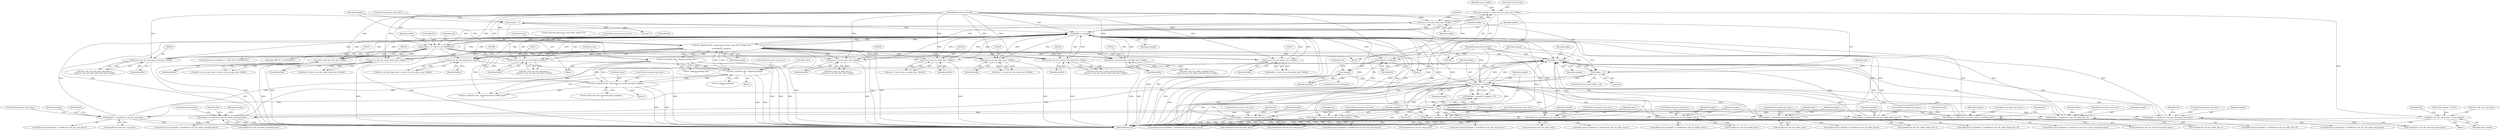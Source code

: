 digraph "0_linux_2e1c42391ff2556387b3cb6308b24f6f65619feb@pointer" {
"1000221" [label="(Call,union_header = (struct usb_cdc_union_desc *)buffer)"];
"1000223" [label="(Call,(struct usb_cdc_union_desc *)buffer)"];
"1000186" [label="(Call,buffer[1] != USB_DT_CS_INTERFACE)"];
"1000429" [label="(Call,buffer += elength)"];
"1000325" [label="(Call,elength < sizeof(struct usb_cdc_mdlm_desc *))"];
"1000171" [label="(Call,buflen < elength)"];
"1000146" [label="(Call,buflen > 0)"];
"1000426" [label="(Call,buflen -= elength)"];
"1000295" [label="(Call,elength < sizeof(struct usb_cdc_call_mgmt_descriptor))"];
"1000174" [label="(Call,elength < 3)"];
"1000391" [label="(Call,elength < sizeof(struct usb_cdc_mbim_extended_desc))"];
"1000310" [label="(Call,elength < sizeof(struct usb_cdc_dmm_desc))"];
"1000165" [label="(Call,elength = 1)"];
"1000262" [label="(Call,elength < sizeof(struct usb_cdc_acm_descriptor))"];
"1000206" [label="(Call,elength < sizeof(struct usb_cdc_union_desc))"];
"1000277" [label="(Call,elength != sizeof(struct usb_cdc_ether_desc))"];
"1000244" [label="(Call,elength != sizeof(struct usb_cdc_header_desc))"];
"1000376" [label="(Call,elength < sizeof(struct usb_cdc_mbim_desc))"];
"1000343" [label="(Call,elength < sizeof(struct usb_cdc_mdlm_detail_desc *))"];
"1000229" [label="(Call,elength < sizeof(struct usb_cdc_country_functional_desc))"];
"1000412" [label="(Call,dev_dbg(&intf->dev, \"Ignoring descriptor: type %02x, length %ud\n\",\n\t\t\t\t\tbuffer[2], elength))"];
"1000159" [label="(Call,dev_err(&intf->dev, \"skipping garbage byte\n\"))"];
"1000192" [label="(Call,dev_err(&intf->dev, \"skipping garbage\n\"))"];
"1000214" [label="(Call,dev_err(&intf->dev, \"More than one union descriptor, skipping ...\n\"))"];
"1000107" [label="(MethodParameterIn,u8 *buffer)"];
"1000361" [label="(Call,elength < sizeof(struct usb_cdc_ncm_desc))"];
"1000108" [label="(MethodParameterIn,int buflen)"];
"1000156" [label="(Call,!elength)"];
"1000150" [label="(Call,elength = buffer[0])"];
"1000355" [label="(Call,(struct usb_cdc_mdlm_detail_desc *)buffer)"];
"1000385" [label="(Call,(struct usb_cdc_mbim_desc *)buffer)"];
"1000271" [label="(Call,(struct usb_cdc_acm_descriptor *)buffer)"];
"1000319" [label="(Call,(struct usb_cdc_dmm_desc *)buffer)"];
"1000337" [label="(Call,(struct usb_cdc_mdlm_desc *)buffer)"];
"1000289" [label="(Call,(struct usb_cdc_ether_desc *)buffer)"];
"1000238" [label="(Call,(struct usb_cdc_country_functional_desc *)buffer)"];
"1000400" [label="(Call,(struct usb_cdc_mbim_extended_desc *)buffer)"];
"1000256" [label="(Call,(struct usb_cdc_header_desc *)buffer)"];
"1000304" [label="(Call,(struct usb_cdc_call_mgmt_descriptor *)buffer)"];
"1000370" [label="(Call,(struct usb_cdc_ncm_desc *)buffer)"];
"1000432" [label="(Call,hdr->usb_cdc_union_desc = union_header)"];
"1000281" [label="(ControlStructure,goto next_desc;)"];
"1000321" [label="(Identifier,buffer)"];
"1000222" [label="(Identifier,union_header)"];
"1000273" [label="(Identifier,buffer)"];
"1000312" [label="(Call,sizeof(struct usb_cdc_dmm_desc))"];
"1000240" [label="(Identifier,buffer)"];
"1000192" [label="(Call,dev_err(&intf->dev, \"skipping garbage\n\"))"];
"1000421" [label="(Identifier,elength)"];
"1000393" [label="(Call,sizeof(struct usb_cdc_mbim_extended_desc))"];
"1000439" [label="(Identifier,hdr)"];
"1000266" [label="(ControlStructure,goto next_desc;)"];
"1000381" [label="(Call,hdr->usb_cdc_mbim_desc = (struct usb_cdc_mbim_desc *)buffer)"];
"1000262" [label="(Call,elength < sizeof(struct usb_cdc_acm_descriptor))"];
"1000205" [label="(ControlStructure,if (elength < sizeof(struct usb_cdc_union_desc)))"];
"1000219" [label="(Literal,\"More than one union descriptor, skipping ...\n\")"];
"1000291" [label="(Identifier,buffer)"];
"1000347" [label="(ControlStructure,goto next_desc;)"];
"1000310" [label="(Call,elength < sizeof(struct usb_cdc_dmm_desc))"];
"1000186" [label="(Call,buffer[1] != USB_DT_CS_INTERFACE)"];
"1000109" [label="(Block,)"];
"1000426" [label="(Call,buflen -= elength)"];
"1000327" [label="(Call,sizeof(struct usb_cdc_mdlm_desc *))"];
"1000302" [label="(Identifier,hdr)"];
"1000231" [label="(Call,sizeof(struct usb_cdc_country_functional_desc))"];
"1000208" [label="(Call,sizeof(struct usb_cdc_union_desc))"];
"1000432" [label="(Call,hdr->usb_cdc_union_desc = union_header)"];
"1000300" [label="(Call,hdr->usb_cdc_call_mgmt_descriptor =\n\t\t\t\t(struct usb_cdc_call_mgmt_descriptor *)buffer)"];
"1000309" [label="(ControlStructure,if (elength < sizeof(struct usb_cdc_dmm_desc)))"];
"1000166" [label="(Identifier,elength)"];
"1000363" [label="(Call,sizeof(struct usb_cdc_ncm_desc))"];
"1000287" [label="(Call,ether = (struct usb_cdc_ether_desc *)buffer)"];
"1000172" [label="(Identifier,buflen)"];
"1000271" [label="(Call,(struct usb_cdc_acm_descriptor *)buffer)"];
"1000311" [label="(Identifier,elength)"];
"1000256" [label="(Call,(struct usb_cdc_header_desc *)buffer)"];
"1000230" [label="(Identifier,elength)"];
"1000413" [label="(Call,&intf->dev)"];
"1000250" [label="(Identifier,header)"];
"1000431" [label="(Identifier,elength)"];
"1000391" [label="(Call,elength < sizeof(struct usb_cdc_mbim_extended_desc))"];
"1000304" [label="(Call,(struct usb_cdc_call_mgmt_descriptor *)buffer)"];
"1000314" [label="(ControlStructure,goto next_desc;)"];
"1000355" [label="(Call,(struct usb_cdc_mdlm_detail_desc *)buffer)"];
"1000372" [label="(Identifier,buffer)"];
"1000390" [label="(ControlStructure,if (elength < sizeof(struct usb_cdc_mbim_extended_desc)))"];
"1000368" [label="(Identifier,hdr)"];
"1000375" [label="(ControlStructure,if (elength < sizeof(struct usb_cdc_mbim_desc)))"];
"1000258" [label="(Identifier,buffer)"];
"1000412" [label="(Call,dev_dbg(&intf->dev, \"Ignoring descriptor: type %02x, length %ud\n\",\n\t\t\t\t\tbuffer[2], elength))"];
"1000263" [label="(Identifier,elength)"];
"1000269" [label="(Identifier,hdr)"];
"1000331" [label="(Identifier,desc)"];
"1000151" [label="(Identifier,elength)"];
"1000377" [label="(Identifier,elength)"];
"1000335" [label="(Call,desc = (struct usb_cdc_mdlm_desc *)buffer)"];
"1000459" [label="(MethodReturn,int)"];
"1000343" [label="(Call,elength < sizeof(struct usb_cdc_mdlm_detail_desc *))"];
"1000246" [label="(Call,sizeof(struct usb_cdc_header_desc))"];
"1000380" [label="(ControlStructure,goto next_desc;)"];
"1000324" [label="(ControlStructure,if (elength < sizeof(struct usb_cdc_mdlm_desc *)))"];
"1000289" [label="(Call,(struct usb_cdc_ether_desc *)buffer)"];
"1000387" [label="(Identifier,buffer)"];
"1000223" [label="(Call,(struct usb_cdc_union_desc *)buffer)"];
"1000185" [label="(ControlStructure,if (buffer[1] != USB_DT_CS_INTERFACE))"];
"1000370" [label="(Call,(struct usb_cdc_ncm_desc *)buffer)"];
"1000162" [label="(Identifier,intf)"];
"1000276" [label="(ControlStructure,if (elength != sizeof(struct usb_cdc_ether_desc)))"];
"1000111" [label="(Call,*union_header = NULL)"];
"1000108" [label="(MethodParameterIn,int buflen)"];
"1000429" [label="(Call,buffer += elength)"];
"1000294" [label="(ControlStructure,if (elength < sizeof(struct usb_cdc_call_mgmt_descriptor)))"];
"1000165" [label="(Call,elength = 1)"];
"1000215" [label="(Call,&intf->dev)"];
"1000171" [label="(Call,buflen < elength)"];
"1000361" [label="(Call,elength < sizeof(struct usb_cdc_ncm_desc))"];
"1000395" [label="(ControlStructure,break;)"];
"1000164" [label="(Literal,\"skipping garbage byte\n\")"];
"1000267" [label="(Call,hdr->usb_cdc_acm_descriptor =\n\t\t\t\t(struct usb_cdc_acm_descriptor *)buffer)"];
"1000366" [label="(Call,hdr->usb_cdc_ncm_desc = (struct usb_cdc_ncm_desc *)buffer)"];
"1000417" [label="(Literal,\"Ignoring descriptor: type %02x, length %ud\n\")"];
"1000342" [label="(ControlStructure,if (elength < sizeof(struct usb_cdc_mdlm_detail_desc *)))"];
"1000243" [label="(ControlStructure,if (elength != sizeof(struct usb_cdc_header_desc)))"];
"1000147" [label="(Identifier,buflen)"];
"1000317" [label="(Identifier,hdr)"];
"1000149" [label="(Block,)"];
"1000244" [label="(Call,elength != sizeof(struct usb_cdc_header_desc))"];
"1000233" [label="(ControlStructure,goto next_desc;)"];
"1000430" [label="(Identifier,buffer)"];
"1000168" [label="(ControlStructure,goto next_desc;)"];
"1000238" [label="(Call,(struct usb_cdc_country_functional_desc *)buffer)"];
"1000402" [label="(Identifier,buffer)"];
"1000349" [label="(Identifier,detail)"];
"1000306" [label="(Identifier,buffer)"];
"1000190" [label="(Identifier,USB_DT_CS_INTERFACE)"];
"1000170" [label="(Call,(buflen < elength) || (elength < 3))"];
"1000398" [label="(Identifier,hdr)"];
"1000248" [label="(ControlStructure,goto next_desc;)"];
"1000254" [label="(Call,header = (struct usb_cdc_header_desc *)buffer)"];
"1000400" [label="(Call,(struct usb_cdc_mbim_extended_desc *)buffer)"];
"1000174" [label="(Call,elength < 3)"];
"1000158" [label="(Block,)"];
"1000353" [label="(Call,detail = (struct usb_cdc_mdlm_detail_desc *)buffer)"];
"1000193" [label="(Call,&intf->dev)"];
"1000178" [label="(Call,dev_err(&intf->dev, \"invalid descriptor buffer length\n\"))"];
"1000261" [label="(ControlStructure,if (elength < sizeof(struct usb_cdc_acm_descriptor)))"];
"1000295" [label="(Call,elength < sizeof(struct usb_cdc_call_mgmt_descriptor))"];
"1000329" [label="(ControlStructure,goto next_desc;)"];
"1000226" [label="(ControlStructure,break;)"];
"1000360" [label="(ControlStructure,if (elength < sizeof(struct usb_cdc_ncm_desc)))"];
"1000206" [label="(Call,elength < sizeof(struct usb_cdc_union_desc))"];
"1000299" [label="(ControlStructure,goto next_desc;)"];
"1000176" [label="(Literal,3)"];
"1000283" [label="(Identifier,ether)"];
"1000203" [label="(Block,)"];
"1000210" [label="(ControlStructure,goto next_desc;)"];
"1000236" [label="(Identifier,hdr)"];
"1000264" [label="(Call,sizeof(struct usb_cdc_acm_descriptor))"];
"1000278" [label="(Identifier,elength)"];
"1000396" [label="(Call,hdr->usb_cdc_mbim_extended_desc =\n\t\t\t\t(struct usb_cdc_mbim_extended_desc *)buffer)"];
"1000150" [label="(Call,elength = buffer[0])"];
"1000365" [label="(ControlStructure,goto next_desc;)"];
"1000201" [label="(Identifier,buffer)"];
"1000319" [label="(Call,(struct usb_cdc_dmm_desc *)buffer)"];
"1000145" [label="(ControlStructure,while (buflen > 0))"];
"1000296" [label="(Identifier,elength)"];
"1000167" [label="(Literal,1)"];
"1000357" [label="(Identifier,buffer)"];
"1000220" [label="(ControlStructure,goto next_desc;)"];
"1000245" [label="(Identifier,elength)"];
"1000433" [label="(Call,hdr->usb_cdc_union_desc)"];
"1000197" [label="(Literal,\"skipping garbage\n\")"];
"1000383" [label="(Identifier,hdr)"];
"1000157" [label="(Identifier,elength)"];
"1000234" [label="(Call,hdr->usb_cdc_country_functional_desc =\n\t\t\t\t(struct usb_cdc_country_functional_desc *)buffer)"];
"1000337" [label="(Call,(struct usb_cdc_mdlm_desc *)buffer)"];
"1000107" [label="(MethodParameterIn,u8 *buffer)"];
"1000326" [label="(Identifier,elength)"];
"1000155" [label="(ControlStructure,if (!elength))"];
"1000385" [label="(Call,(struct usb_cdc_mbim_desc *)buffer)"];
"1000187" [label="(Call,buffer[1])"];
"1000148" [label="(Literal,0)"];
"1000212" [label="(Identifier,union_header)"];
"1000422" [label="(ControlStructure,goto next_desc;)"];
"1000378" [label="(Call,sizeof(struct usb_cdc_mbim_desc))"];
"1000159" [label="(Call,dev_err(&intf->dev, \"skipping garbage byte\n\"))"];
"1000427" [label="(Identifier,buflen)"];
"1000345" [label="(Call,sizeof(struct usb_cdc_mdlm_detail_desc *))"];
"1000207" [label="(Identifier,elength)"];
"1000221" [label="(Call,union_header = (struct usb_cdc_union_desc *)buffer)"];
"1000344" [label="(Identifier,elength)"];
"1000214" [label="(Call,dev_err(&intf->dev, \"More than one union descriptor, skipping ...\n\"))"];
"1000315" [label="(Call,hdr->usb_cdc_dmm_desc =\n\t\t\t\t(struct usb_cdc_dmm_desc *)buffer)"];
"1000229" [label="(Call,elength < sizeof(struct usb_cdc_country_functional_desc))"];
"1000228" [label="(ControlStructure,if (elength < sizeof(struct usb_cdc_country_functional_desc)))"];
"1000152" [label="(Call,buffer[0])"];
"1000418" [label="(Call,buffer[2])"];
"1000225" [label="(Identifier,buffer)"];
"1000195" [label="(Identifier,intf)"];
"1000173" [label="(Identifier,elength)"];
"1000362" [label="(Identifier,elength)"];
"1000428" [label="(Identifier,elength)"];
"1000325" [label="(Call,elength < sizeof(struct usb_cdc_mdlm_desc *))"];
"1000156" [label="(Call,!elength)"];
"1000392" [label="(Identifier,elength)"];
"1000279" [label="(Call,sizeof(struct usb_cdc_ether_desc))"];
"1000198" [label="(ControlStructure,goto next_desc;)"];
"1000297" [label="(Call,sizeof(struct usb_cdc_call_mgmt_descriptor))"];
"1000191" [label="(Block,)"];
"1000436" [label="(Identifier,union_header)"];
"1000160" [label="(Call,&intf->dev)"];
"1000339" [label="(Identifier,buffer)"];
"1000175" [label="(Identifier,elength)"];
"1000146" [label="(Call,buflen > 0)"];
"1000434" [label="(Identifier,hdr)"];
"1000213" [label="(Block,)"];
"1000376" [label="(Call,elength < sizeof(struct usb_cdc_mbim_desc))"];
"1000277" [label="(Call,elength != sizeof(struct usb_cdc_ether_desc))"];
"1000221" -> "1000203"  [label="AST: "];
"1000221" -> "1000223"  [label="CFG: "];
"1000222" -> "1000221"  [label="AST: "];
"1000223" -> "1000221"  [label="AST: "];
"1000226" -> "1000221"  [label="CFG: "];
"1000221" -> "1000459"  [label="DDG: "];
"1000221" -> "1000459"  [label="DDG: "];
"1000223" -> "1000221"  [label="DDG: "];
"1000221" -> "1000432"  [label="DDG: "];
"1000223" -> "1000225"  [label="CFG: "];
"1000224" -> "1000223"  [label="AST: "];
"1000225" -> "1000223"  [label="AST: "];
"1000223" -> "1000459"  [label="DDG: "];
"1000186" -> "1000223"  [label="DDG: "];
"1000412" -> "1000223"  [label="DDG: "];
"1000429" -> "1000223"  [label="DDG: "];
"1000107" -> "1000223"  [label="DDG: "];
"1000223" -> "1000429"  [label="DDG: "];
"1000186" -> "1000185"  [label="AST: "];
"1000186" -> "1000190"  [label="CFG: "];
"1000187" -> "1000186"  [label="AST: "];
"1000190" -> "1000186"  [label="AST: "];
"1000195" -> "1000186"  [label="CFG: "];
"1000201" -> "1000186"  [label="CFG: "];
"1000186" -> "1000459"  [label="DDG: "];
"1000186" -> "1000459"  [label="DDG: "];
"1000186" -> "1000459"  [label="DDG: "];
"1000429" -> "1000186"  [label="DDG: "];
"1000107" -> "1000186"  [label="DDG: "];
"1000186" -> "1000238"  [label="DDG: "];
"1000186" -> "1000256"  [label="DDG: "];
"1000186" -> "1000271"  [label="DDG: "];
"1000186" -> "1000289"  [label="DDG: "];
"1000186" -> "1000304"  [label="DDG: "];
"1000186" -> "1000319"  [label="DDG: "];
"1000186" -> "1000337"  [label="DDG: "];
"1000186" -> "1000355"  [label="DDG: "];
"1000186" -> "1000370"  [label="DDG: "];
"1000186" -> "1000385"  [label="DDG: "];
"1000186" -> "1000400"  [label="DDG: "];
"1000186" -> "1000429"  [label="DDG: "];
"1000429" -> "1000149"  [label="AST: "];
"1000429" -> "1000431"  [label="CFG: "];
"1000430" -> "1000429"  [label="AST: "];
"1000431" -> "1000429"  [label="AST: "];
"1000147" -> "1000429"  [label="CFG: "];
"1000429" -> "1000459"  [label="DDG: "];
"1000429" -> "1000459"  [label="DDG: "];
"1000429" -> "1000150"  [label="DDG: "];
"1000429" -> "1000238"  [label="DDG: "];
"1000429" -> "1000256"  [label="DDG: "];
"1000429" -> "1000271"  [label="DDG: "];
"1000429" -> "1000289"  [label="DDG: "];
"1000429" -> "1000304"  [label="DDG: "];
"1000429" -> "1000319"  [label="DDG: "];
"1000429" -> "1000337"  [label="DDG: "];
"1000429" -> "1000355"  [label="DDG: "];
"1000429" -> "1000370"  [label="DDG: "];
"1000429" -> "1000385"  [label="DDG: "];
"1000429" -> "1000400"  [label="DDG: "];
"1000429" -> "1000412"  [label="DDG: "];
"1000325" -> "1000429"  [label="DDG: "];
"1000295" -> "1000429"  [label="DDG: "];
"1000391" -> "1000429"  [label="DDG: "];
"1000310" -> "1000429"  [label="DDG: "];
"1000165" -> "1000429"  [label="DDG: "];
"1000262" -> "1000429"  [label="DDG: "];
"1000206" -> "1000429"  [label="DDG: "];
"1000277" -> "1000429"  [label="DDG: "];
"1000171" -> "1000429"  [label="DDG: "];
"1000244" -> "1000429"  [label="DDG: "];
"1000174" -> "1000429"  [label="DDG: "];
"1000376" -> "1000429"  [label="DDG: "];
"1000343" -> "1000429"  [label="DDG: "];
"1000229" -> "1000429"  [label="DDG: "];
"1000412" -> "1000429"  [label="DDG: "];
"1000412" -> "1000429"  [label="DDG: "];
"1000361" -> "1000429"  [label="DDG: "];
"1000355" -> "1000429"  [label="DDG: "];
"1000385" -> "1000429"  [label="DDG: "];
"1000271" -> "1000429"  [label="DDG: "];
"1000319" -> "1000429"  [label="DDG: "];
"1000337" -> "1000429"  [label="DDG: "];
"1000289" -> "1000429"  [label="DDG: "];
"1000238" -> "1000429"  [label="DDG: "];
"1000400" -> "1000429"  [label="DDG: "];
"1000256" -> "1000429"  [label="DDG: "];
"1000304" -> "1000429"  [label="DDG: "];
"1000370" -> "1000429"  [label="DDG: "];
"1000107" -> "1000429"  [label="DDG: "];
"1000325" -> "1000324"  [label="AST: "];
"1000325" -> "1000327"  [label="CFG: "];
"1000326" -> "1000325"  [label="AST: "];
"1000327" -> "1000325"  [label="AST: "];
"1000329" -> "1000325"  [label="CFG: "];
"1000331" -> "1000325"  [label="CFG: "];
"1000325" -> "1000459"  [label="DDG: "];
"1000325" -> "1000459"  [label="DDG: "];
"1000171" -> "1000325"  [label="DDG: "];
"1000174" -> "1000325"  [label="DDG: "];
"1000325" -> "1000426"  [label="DDG: "];
"1000171" -> "1000170"  [label="AST: "];
"1000171" -> "1000173"  [label="CFG: "];
"1000172" -> "1000171"  [label="AST: "];
"1000173" -> "1000171"  [label="AST: "];
"1000175" -> "1000171"  [label="CFG: "];
"1000170" -> "1000171"  [label="CFG: "];
"1000171" -> "1000459"  [label="DDG: "];
"1000171" -> "1000459"  [label="DDG: "];
"1000171" -> "1000170"  [label="DDG: "];
"1000171" -> "1000170"  [label="DDG: "];
"1000146" -> "1000171"  [label="DDG: "];
"1000108" -> "1000171"  [label="DDG: "];
"1000156" -> "1000171"  [label="DDG: "];
"1000171" -> "1000174"  [label="DDG: "];
"1000171" -> "1000206"  [label="DDG: "];
"1000171" -> "1000229"  [label="DDG: "];
"1000171" -> "1000244"  [label="DDG: "];
"1000171" -> "1000262"  [label="DDG: "];
"1000171" -> "1000277"  [label="DDG: "];
"1000171" -> "1000295"  [label="DDG: "];
"1000171" -> "1000310"  [label="DDG: "];
"1000171" -> "1000343"  [label="DDG: "];
"1000171" -> "1000361"  [label="DDG: "];
"1000171" -> "1000376"  [label="DDG: "];
"1000171" -> "1000391"  [label="DDG: "];
"1000171" -> "1000412"  [label="DDG: "];
"1000171" -> "1000426"  [label="DDG: "];
"1000171" -> "1000426"  [label="DDG: "];
"1000146" -> "1000145"  [label="AST: "];
"1000146" -> "1000148"  [label="CFG: "];
"1000147" -> "1000146"  [label="AST: "];
"1000148" -> "1000146"  [label="AST: "];
"1000151" -> "1000146"  [label="CFG: "];
"1000434" -> "1000146"  [label="CFG: "];
"1000146" -> "1000459"  [label="DDG: "];
"1000146" -> "1000459"  [label="DDG: "];
"1000426" -> "1000146"  [label="DDG: "];
"1000108" -> "1000146"  [label="DDG: "];
"1000146" -> "1000426"  [label="DDG: "];
"1000426" -> "1000149"  [label="AST: "];
"1000426" -> "1000428"  [label="CFG: "];
"1000427" -> "1000426"  [label="AST: "];
"1000428" -> "1000426"  [label="AST: "];
"1000430" -> "1000426"  [label="CFG: "];
"1000295" -> "1000426"  [label="DDG: "];
"1000391" -> "1000426"  [label="DDG: "];
"1000310" -> "1000426"  [label="DDG: "];
"1000165" -> "1000426"  [label="DDG: "];
"1000262" -> "1000426"  [label="DDG: "];
"1000206" -> "1000426"  [label="DDG: "];
"1000277" -> "1000426"  [label="DDG: "];
"1000244" -> "1000426"  [label="DDG: "];
"1000174" -> "1000426"  [label="DDG: "];
"1000376" -> "1000426"  [label="DDG: "];
"1000343" -> "1000426"  [label="DDG: "];
"1000229" -> "1000426"  [label="DDG: "];
"1000412" -> "1000426"  [label="DDG: "];
"1000361" -> "1000426"  [label="DDG: "];
"1000108" -> "1000426"  [label="DDG: "];
"1000295" -> "1000294"  [label="AST: "];
"1000295" -> "1000297"  [label="CFG: "];
"1000296" -> "1000295"  [label="AST: "];
"1000297" -> "1000295"  [label="AST: "];
"1000299" -> "1000295"  [label="CFG: "];
"1000302" -> "1000295"  [label="CFG: "];
"1000295" -> "1000459"  [label="DDG: "];
"1000295" -> "1000459"  [label="DDG: "];
"1000174" -> "1000295"  [label="DDG: "];
"1000174" -> "1000170"  [label="AST: "];
"1000174" -> "1000176"  [label="CFG: "];
"1000175" -> "1000174"  [label="AST: "];
"1000176" -> "1000174"  [label="AST: "];
"1000170" -> "1000174"  [label="CFG: "];
"1000174" -> "1000459"  [label="DDG: "];
"1000174" -> "1000170"  [label="DDG: "];
"1000174" -> "1000170"  [label="DDG: "];
"1000174" -> "1000206"  [label="DDG: "];
"1000174" -> "1000229"  [label="DDG: "];
"1000174" -> "1000244"  [label="DDG: "];
"1000174" -> "1000262"  [label="DDG: "];
"1000174" -> "1000277"  [label="DDG: "];
"1000174" -> "1000310"  [label="DDG: "];
"1000174" -> "1000343"  [label="DDG: "];
"1000174" -> "1000361"  [label="DDG: "];
"1000174" -> "1000376"  [label="DDG: "];
"1000174" -> "1000391"  [label="DDG: "];
"1000174" -> "1000412"  [label="DDG: "];
"1000391" -> "1000390"  [label="AST: "];
"1000391" -> "1000393"  [label="CFG: "];
"1000392" -> "1000391"  [label="AST: "];
"1000393" -> "1000391"  [label="AST: "];
"1000395" -> "1000391"  [label="CFG: "];
"1000398" -> "1000391"  [label="CFG: "];
"1000391" -> "1000459"  [label="DDG: "];
"1000391" -> "1000459"  [label="DDG: "];
"1000310" -> "1000309"  [label="AST: "];
"1000310" -> "1000312"  [label="CFG: "];
"1000311" -> "1000310"  [label="AST: "];
"1000312" -> "1000310"  [label="AST: "];
"1000314" -> "1000310"  [label="CFG: "];
"1000317" -> "1000310"  [label="CFG: "];
"1000310" -> "1000459"  [label="DDG: "];
"1000310" -> "1000459"  [label="DDG: "];
"1000165" -> "1000158"  [label="AST: "];
"1000165" -> "1000167"  [label="CFG: "];
"1000166" -> "1000165"  [label="AST: "];
"1000167" -> "1000165"  [label="AST: "];
"1000168" -> "1000165"  [label="CFG: "];
"1000262" -> "1000261"  [label="AST: "];
"1000262" -> "1000264"  [label="CFG: "];
"1000263" -> "1000262"  [label="AST: "];
"1000264" -> "1000262"  [label="AST: "];
"1000266" -> "1000262"  [label="CFG: "];
"1000269" -> "1000262"  [label="CFG: "];
"1000262" -> "1000459"  [label="DDG: "];
"1000262" -> "1000459"  [label="DDG: "];
"1000206" -> "1000205"  [label="AST: "];
"1000206" -> "1000208"  [label="CFG: "];
"1000207" -> "1000206"  [label="AST: "];
"1000208" -> "1000206"  [label="AST: "];
"1000210" -> "1000206"  [label="CFG: "];
"1000212" -> "1000206"  [label="CFG: "];
"1000206" -> "1000459"  [label="DDG: "];
"1000206" -> "1000459"  [label="DDG: "];
"1000277" -> "1000276"  [label="AST: "];
"1000277" -> "1000279"  [label="CFG: "];
"1000278" -> "1000277"  [label="AST: "];
"1000279" -> "1000277"  [label="AST: "];
"1000281" -> "1000277"  [label="CFG: "];
"1000283" -> "1000277"  [label="CFG: "];
"1000277" -> "1000459"  [label="DDG: "];
"1000277" -> "1000459"  [label="DDG: "];
"1000244" -> "1000243"  [label="AST: "];
"1000244" -> "1000246"  [label="CFG: "];
"1000245" -> "1000244"  [label="AST: "];
"1000246" -> "1000244"  [label="AST: "];
"1000248" -> "1000244"  [label="CFG: "];
"1000250" -> "1000244"  [label="CFG: "];
"1000244" -> "1000459"  [label="DDG: "];
"1000244" -> "1000459"  [label="DDG: "];
"1000376" -> "1000375"  [label="AST: "];
"1000376" -> "1000378"  [label="CFG: "];
"1000377" -> "1000376"  [label="AST: "];
"1000378" -> "1000376"  [label="AST: "];
"1000380" -> "1000376"  [label="CFG: "];
"1000383" -> "1000376"  [label="CFG: "];
"1000376" -> "1000459"  [label="DDG: "];
"1000376" -> "1000459"  [label="DDG: "];
"1000343" -> "1000342"  [label="AST: "];
"1000343" -> "1000345"  [label="CFG: "];
"1000344" -> "1000343"  [label="AST: "];
"1000345" -> "1000343"  [label="AST: "];
"1000347" -> "1000343"  [label="CFG: "];
"1000349" -> "1000343"  [label="CFG: "];
"1000343" -> "1000459"  [label="DDG: "];
"1000343" -> "1000459"  [label="DDG: "];
"1000229" -> "1000228"  [label="AST: "];
"1000229" -> "1000231"  [label="CFG: "];
"1000230" -> "1000229"  [label="AST: "];
"1000231" -> "1000229"  [label="AST: "];
"1000233" -> "1000229"  [label="CFG: "];
"1000236" -> "1000229"  [label="CFG: "];
"1000229" -> "1000459"  [label="DDG: "];
"1000229" -> "1000459"  [label="DDG: "];
"1000412" -> "1000203"  [label="AST: "];
"1000412" -> "1000421"  [label="CFG: "];
"1000413" -> "1000412"  [label="AST: "];
"1000417" -> "1000412"  [label="AST: "];
"1000418" -> "1000412"  [label="AST: "];
"1000421" -> "1000412"  [label="AST: "];
"1000422" -> "1000412"  [label="CFG: "];
"1000412" -> "1000459"  [label="DDG: "];
"1000412" -> "1000459"  [label="DDG: "];
"1000412" -> "1000459"  [label="DDG: "];
"1000412" -> "1000159"  [label="DDG: "];
"1000412" -> "1000178"  [label="DDG: "];
"1000412" -> "1000192"  [label="DDG: "];
"1000412" -> "1000214"  [label="DDG: "];
"1000412" -> "1000238"  [label="DDG: "];
"1000412" -> "1000256"  [label="DDG: "];
"1000412" -> "1000271"  [label="DDG: "];
"1000412" -> "1000289"  [label="DDG: "];
"1000412" -> "1000304"  [label="DDG: "];
"1000412" -> "1000319"  [label="DDG: "];
"1000412" -> "1000337"  [label="DDG: "];
"1000412" -> "1000355"  [label="DDG: "];
"1000412" -> "1000370"  [label="DDG: "];
"1000412" -> "1000385"  [label="DDG: "];
"1000412" -> "1000400"  [label="DDG: "];
"1000159" -> "1000412"  [label="DDG: "];
"1000192" -> "1000412"  [label="DDG: "];
"1000214" -> "1000412"  [label="DDG: "];
"1000107" -> "1000412"  [label="DDG: "];
"1000159" -> "1000158"  [label="AST: "];
"1000159" -> "1000164"  [label="CFG: "];
"1000160" -> "1000159"  [label="AST: "];
"1000164" -> "1000159"  [label="AST: "];
"1000166" -> "1000159"  [label="CFG: "];
"1000159" -> "1000459"  [label="DDG: "];
"1000159" -> "1000459"  [label="DDG: "];
"1000192" -> "1000159"  [label="DDG: "];
"1000214" -> "1000159"  [label="DDG: "];
"1000159" -> "1000178"  [label="DDG: "];
"1000159" -> "1000192"  [label="DDG: "];
"1000159" -> "1000214"  [label="DDG: "];
"1000192" -> "1000191"  [label="AST: "];
"1000192" -> "1000197"  [label="CFG: "];
"1000193" -> "1000192"  [label="AST: "];
"1000197" -> "1000192"  [label="AST: "];
"1000198" -> "1000192"  [label="CFG: "];
"1000192" -> "1000459"  [label="DDG: "];
"1000192" -> "1000459"  [label="DDG: "];
"1000192" -> "1000178"  [label="DDG: "];
"1000214" -> "1000192"  [label="DDG: "];
"1000192" -> "1000214"  [label="DDG: "];
"1000214" -> "1000213"  [label="AST: "];
"1000214" -> "1000219"  [label="CFG: "];
"1000215" -> "1000214"  [label="AST: "];
"1000219" -> "1000214"  [label="AST: "];
"1000220" -> "1000214"  [label="CFG: "];
"1000214" -> "1000459"  [label="DDG: "];
"1000214" -> "1000459"  [label="DDG: "];
"1000214" -> "1000178"  [label="DDG: "];
"1000107" -> "1000104"  [label="AST: "];
"1000107" -> "1000459"  [label="DDG: "];
"1000107" -> "1000150"  [label="DDG: "];
"1000107" -> "1000238"  [label="DDG: "];
"1000107" -> "1000256"  [label="DDG: "];
"1000107" -> "1000271"  [label="DDG: "];
"1000107" -> "1000289"  [label="DDG: "];
"1000107" -> "1000304"  [label="DDG: "];
"1000107" -> "1000319"  [label="DDG: "];
"1000107" -> "1000337"  [label="DDG: "];
"1000107" -> "1000355"  [label="DDG: "];
"1000107" -> "1000370"  [label="DDG: "];
"1000107" -> "1000385"  [label="DDG: "];
"1000107" -> "1000400"  [label="DDG: "];
"1000361" -> "1000360"  [label="AST: "];
"1000361" -> "1000363"  [label="CFG: "];
"1000362" -> "1000361"  [label="AST: "];
"1000363" -> "1000361"  [label="AST: "];
"1000365" -> "1000361"  [label="CFG: "];
"1000368" -> "1000361"  [label="CFG: "];
"1000361" -> "1000459"  [label="DDG: "];
"1000361" -> "1000459"  [label="DDG: "];
"1000108" -> "1000104"  [label="AST: "];
"1000108" -> "1000459"  [label="DDG: "];
"1000156" -> "1000155"  [label="AST: "];
"1000156" -> "1000157"  [label="CFG: "];
"1000157" -> "1000156"  [label="AST: "];
"1000162" -> "1000156"  [label="CFG: "];
"1000172" -> "1000156"  [label="CFG: "];
"1000156" -> "1000459"  [label="DDG: "];
"1000150" -> "1000156"  [label="DDG: "];
"1000150" -> "1000149"  [label="AST: "];
"1000150" -> "1000152"  [label="CFG: "];
"1000151" -> "1000150"  [label="AST: "];
"1000152" -> "1000150"  [label="AST: "];
"1000157" -> "1000150"  [label="CFG: "];
"1000150" -> "1000459"  [label="DDG: "];
"1000355" -> "1000353"  [label="AST: "];
"1000355" -> "1000357"  [label="CFG: "];
"1000356" -> "1000355"  [label="AST: "];
"1000357" -> "1000355"  [label="AST: "];
"1000353" -> "1000355"  [label="CFG: "];
"1000355" -> "1000459"  [label="DDG: "];
"1000355" -> "1000353"  [label="DDG: "];
"1000385" -> "1000381"  [label="AST: "];
"1000385" -> "1000387"  [label="CFG: "];
"1000386" -> "1000385"  [label="AST: "];
"1000387" -> "1000385"  [label="AST: "];
"1000381" -> "1000385"  [label="CFG: "];
"1000385" -> "1000459"  [label="DDG: "];
"1000385" -> "1000381"  [label="DDG: "];
"1000271" -> "1000267"  [label="AST: "];
"1000271" -> "1000273"  [label="CFG: "];
"1000272" -> "1000271"  [label="AST: "];
"1000273" -> "1000271"  [label="AST: "];
"1000267" -> "1000271"  [label="CFG: "];
"1000271" -> "1000459"  [label="DDG: "];
"1000271" -> "1000267"  [label="DDG: "];
"1000319" -> "1000315"  [label="AST: "];
"1000319" -> "1000321"  [label="CFG: "];
"1000320" -> "1000319"  [label="AST: "];
"1000321" -> "1000319"  [label="AST: "];
"1000315" -> "1000319"  [label="CFG: "];
"1000319" -> "1000459"  [label="DDG: "];
"1000319" -> "1000315"  [label="DDG: "];
"1000337" -> "1000335"  [label="AST: "];
"1000337" -> "1000339"  [label="CFG: "];
"1000338" -> "1000337"  [label="AST: "];
"1000339" -> "1000337"  [label="AST: "];
"1000335" -> "1000337"  [label="CFG: "];
"1000337" -> "1000459"  [label="DDG: "];
"1000337" -> "1000335"  [label="DDG: "];
"1000289" -> "1000287"  [label="AST: "];
"1000289" -> "1000291"  [label="CFG: "];
"1000290" -> "1000289"  [label="AST: "];
"1000291" -> "1000289"  [label="AST: "];
"1000287" -> "1000289"  [label="CFG: "];
"1000289" -> "1000459"  [label="DDG: "];
"1000289" -> "1000287"  [label="DDG: "];
"1000238" -> "1000234"  [label="AST: "];
"1000238" -> "1000240"  [label="CFG: "];
"1000239" -> "1000238"  [label="AST: "];
"1000240" -> "1000238"  [label="AST: "];
"1000234" -> "1000238"  [label="CFG: "];
"1000238" -> "1000459"  [label="DDG: "];
"1000238" -> "1000234"  [label="DDG: "];
"1000400" -> "1000396"  [label="AST: "];
"1000400" -> "1000402"  [label="CFG: "];
"1000401" -> "1000400"  [label="AST: "];
"1000402" -> "1000400"  [label="AST: "];
"1000396" -> "1000400"  [label="CFG: "];
"1000400" -> "1000459"  [label="DDG: "];
"1000400" -> "1000396"  [label="DDG: "];
"1000256" -> "1000254"  [label="AST: "];
"1000256" -> "1000258"  [label="CFG: "];
"1000257" -> "1000256"  [label="AST: "];
"1000258" -> "1000256"  [label="AST: "];
"1000254" -> "1000256"  [label="CFG: "];
"1000256" -> "1000459"  [label="DDG: "];
"1000256" -> "1000254"  [label="DDG: "];
"1000304" -> "1000300"  [label="AST: "];
"1000304" -> "1000306"  [label="CFG: "];
"1000305" -> "1000304"  [label="AST: "];
"1000306" -> "1000304"  [label="AST: "];
"1000300" -> "1000304"  [label="CFG: "];
"1000304" -> "1000459"  [label="DDG: "];
"1000304" -> "1000300"  [label="DDG: "];
"1000370" -> "1000366"  [label="AST: "];
"1000370" -> "1000372"  [label="CFG: "];
"1000371" -> "1000370"  [label="AST: "];
"1000372" -> "1000370"  [label="AST: "];
"1000366" -> "1000370"  [label="CFG: "];
"1000370" -> "1000459"  [label="DDG: "];
"1000370" -> "1000366"  [label="DDG: "];
"1000432" -> "1000109"  [label="AST: "];
"1000432" -> "1000436"  [label="CFG: "];
"1000433" -> "1000432"  [label="AST: "];
"1000436" -> "1000432"  [label="AST: "];
"1000439" -> "1000432"  [label="CFG: "];
"1000432" -> "1000459"  [label="DDG: "];
"1000432" -> "1000459"  [label="DDG: "];
"1000111" -> "1000432"  [label="DDG: "];
}
